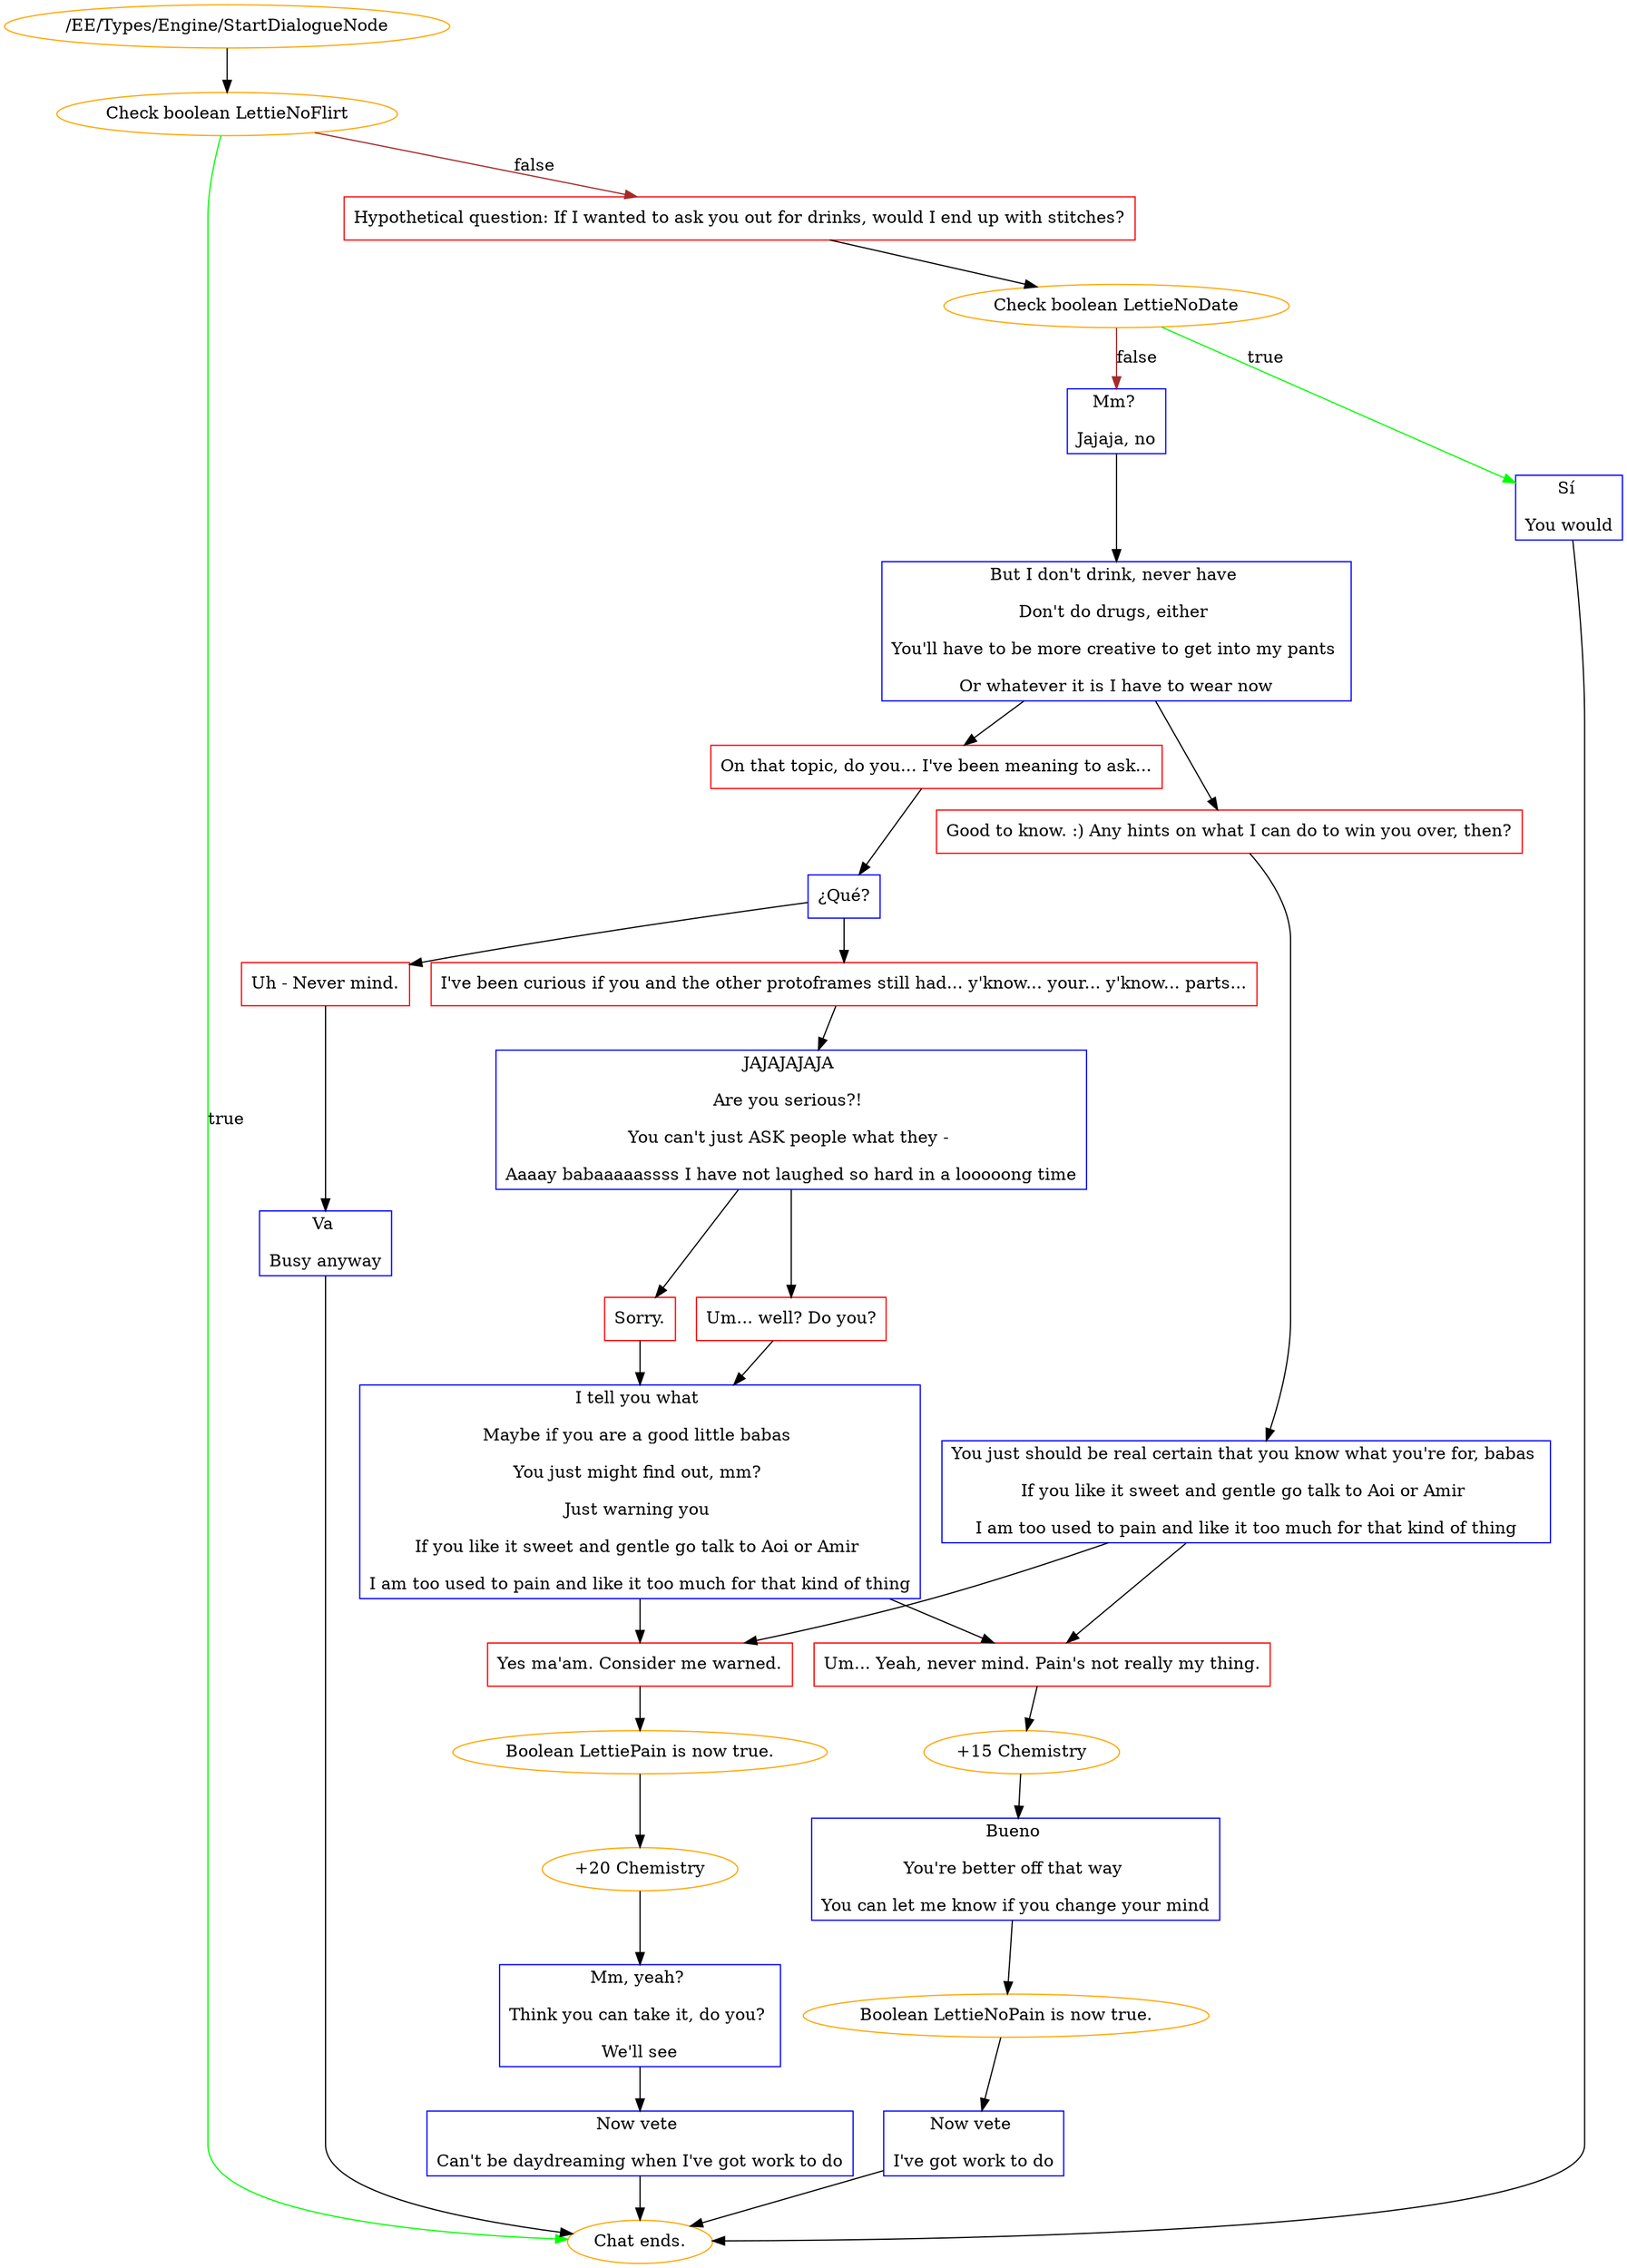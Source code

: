 digraph {
	1203 [label="/EE/Types/Engine/StartDialogueNode",color=orange];
		1203 -> 1204;
	1204 [label="Check boolean LettieNoFlirt",color=orange];
		1204 -> "Chat ends." [label=true,color=green];
		1204 -> 1206 [label=false,color=brown];
	"Chat ends." [color=orange];
	1206 [label="Hypothetical question: If I wanted to ask you out for drinks, would I end up with stitches?",shape=box,color=red];
		1206 -> 1207;
	1207 [label="Check boolean LettieNoDate",color=orange];
		1207 -> 1208 [label=true,color=green];
		1207 -> 1210 [label=false,color=brown];
	1208 [label="Sí 
You would",shape=box,color=blue];
		1208 -> "Chat ends.";
	1210 [label="Mm? 
Jajaja, no",shape=box,color=blue];
		1210 -> 1211;
	"Chat ends." [color=orange];
	1211 [label="But I don't drink, never have 
Don't do drugs, either 
You'll have to be more creative to get into my pants 
Or whatever it is I have to wear now",shape=box,color=blue];
		1211 -> 1212;
		1211 -> 1213;
	1212 [label="Good to know. :) Any hints on what I can do to win you over, then?",shape=box,color=red];
		1212 -> 1215;
	1213 [label="On that topic, do you... I've been meaning to ask...",shape=box,color=red];
		1213 -> 1216;
	1215 [label="You just should be real certain that you know what you're for, babas 
If you like it sweet and gentle go talk to Aoi or Amir 
I am too used to pain and like it too much for that kind of thing",shape=box,color=blue];
		1215 -> 1225;
		1215 -> 1226;
	1216 [label="¿Qué?",shape=box,color=blue];
		1216 -> 1217;
		1216 -> 1218;
	1225 [label="Yes ma'am. Consider me warned.",shape=box,color=red];
		1225 -> 1227;
	1226 [label="Um... Yeah, never mind. Pain's not really my thing.",shape=box,color=red];
		1226 -> 1232;
	1217 [label="I've been curious if you and the other protoframes still had... y'know... your... y'know... parts...",shape=box,color=red];
		1217 -> 1219;
	1218 [label="Uh - Never mind.",shape=box,color=red];
		1218 -> 1220;
	1227 [label="Boolean LettiePain is now true.",color=orange];
		1227 -> 1231;
	1232 [label="+15 Chemistry",color=orange];
		1232 -> 1229;
	1219 [label="JAJAJAJAJA 
Are you serious?! 
You can't just ASK people what they - 
Aaaay babaaaaassss I have not laughed so hard in a looooong time",shape=box,color=blue];
		1219 -> 1222;
		1219 -> 1223;
	1220 [label="Va 
Busy anyway",shape=box,color=blue];
		1220 -> "Chat ends.";
	1231 [label="+20 Chemistry",color=orange];
		1231 -> 1230;
	1229 [label="Bueno 
You're better off that way 
You can let me know if you change your mind",shape=box,color=blue];
		1229 -> 1228;
	1222 [label="Sorry.",shape=box,color=red];
		1222 -> 1224;
	1223 [label="Um... well? Do you?",shape=box,color=red];
		1223 -> 1224;
	"Chat ends." [color=orange];
	1230 [label="Mm, yeah? 
Think you can take it, do you? 
We'll see",shape=box,color=blue];
		1230 -> 1233;
	1228 [label="Boolean LettieNoPain is now true.",color=orange];
		1228 -> 1234;
	1224 [label="I tell you what 
Maybe if you are a good little babas 
You just might find out, mm? 
Just warning you 
If you like it sweet and gentle go talk to Aoi or Amir 
I am too used to pain and like it too much for that kind of thing",shape=box,color=blue];
		1224 -> 1225;
		1224 -> 1226;
	1233 [label="Now vete 
Can't be daydreaming when I've got work to do",shape=box,color=blue];
		1233 -> "Chat ends.";
	1234 [label="Now vete 
I've got work to do",shape=box,color=blue];
		1234 -> "Chat ends.";
	"Chat ends." [color=orange];
	"Chat ends." [color=orange];
}